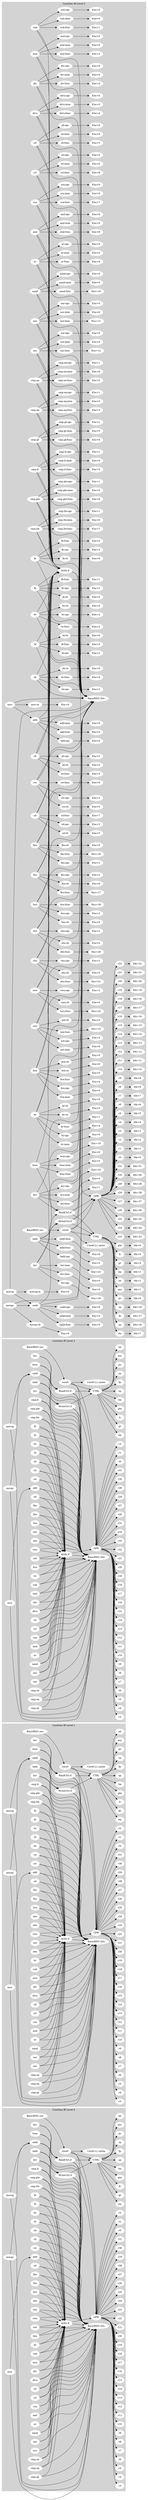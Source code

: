 #
# CoreGenBackend IR in DAG form
#
# Generate graph using " dot  -Tpng thisfile > thisfile.png"
#


digraph {
 rankdir=LR;
subgraph cluster_Level0 {
label="CoreGen IR Level 0";
style=filled;
color=lightgrey;
node [style=filled,color=white];
node00;
node00 [label="Core0.L1.cache"];
node01;
node01 [label="core0"];
node01-> node00;
node01-> node092;
node01-> node093;
node01-> node095;
node02;
node02 [label="add"];
node02-> node046;
node02-> node095;
node03;
node03 [label="sub"];
node03-> node046;
node03-> node095;
node04;
node04 [label="mul"];
node04-> node046;
node04-> node095;
node05;
node05 [label="div"];
node05-> node046;
node05-> node095;
node06;
node06 [label="divu"];
node06-> node046;
node06-> node095;
node07;
node07 [label="sll"];
node07-> node046;
node07-> node095;
node08;
node08 [label="srl"];
node08-> node046;
node08-> node095;
node09;
node09 [label="sra"];
node09-> node046;
node09-> node095;
node010;
node010 [label="and"];
node010-> node046;
node010-> node095;
node011;
node011 [label="or"];
node011-> node046;
node011-> node095;
node012;
node012 [label="nand"];
node012-> node046;
node012-> node095;
node013;
node013 [label="nor"];
node013-> node046;
node013-> node095;
node014;
node014 [label="xor"];
node014-> node046;
node014-> node095;
node015;
node015 [label="cmp.ne"];
node015-> node046;
node015-> node095;
node016;
node016 [label="cmp.eq"];
node016-> node046;
node016-> node095;
node017;
node017 [label="cmp.gt"];
node017-> node046;
node017-> node095;
node018;
node018 [label="cmp.lt"];
node018-> node046;
node018-> node095;
node019;
node019 [label="cmp.gte"];
node019-> node046;
node019-> node095;
node020;
node020 [label="cmp.lte"];
node020-> node046;
node020-> node095;
node021;
node021 [label="lb"];
node021-> node046;
node021-> node095;
node022;
node022 [label="lh"];
node022-> node046;
node022-> node095;
node023;
node023 [label="lw"];
node023-> node046;
node023-> node095;
node024;
node024 [label="ld"];
node024-> node046;
node024-> node095;
node025;
node025 [label="sb"];
node025-> node046;
node025-> node095;
node026;
node026 [label="sh"];
node026-> node046;
node026-> node095;
node027;
node027 [label="sw"];
node027-> node046;
node027-> node095;
node028;
node028 [label="sd"];
node028-> node046;
node028-> node095;
node029;
node029 [label="lbu"];
node029-> node046;
node029-> node095;
node030;
node030 [label="lhu"];
node030-> node046;
node030-> node095;
node031;
node031 [label="lwu"];
node031-> node046;
node031-> node095;
node032;
node032 [label="sbu"];
node032-> node046;
node032-> node095;
node033;
node033 [label="shu"];
node033-> node046;
node033-> node095;
node034;
node034 [label="swu"];
node034-> node046;
node034-> node095;
node035;
node035 [label="not"];
node035-> node046;
node035-> node095;
node036;
node036 [label="bra"];
node036-> node046;
node036-> node095;
node037;
node037 [label="br"];
node037-> node046;
node037-> node095;
node038;
node038 [label="cadd"];
node038-> node047;
node038-> node095;
node039;
node039 [label="brac"];
node039-> node047;
node039-> node095;
node040;
node040 [label="brc"];
node040-> node047;
node040-> node095;
node041;
node041 [label="ladd"];
node041-> node048;
node041-> node095;
node042;
node042 [label="brr"];
node042-> node048;
node042-> node095;
node043;
node043 [label="mov"];
node043-> node02;
node043-> node095;
node044;
node044 [label="movcg"];
node044-> node038;
node044-> node095;
node045;
node045 [label="movgc"];
node045-> node038;
node045-> node095;
node046;
node046 [label="Arith.if"];
node046-> node092;
node046-> node095;
node047;
node047 [label="ReadCtrl.if"];
node047-> node092;
node047-> node093;
node047-> node095;
node048;
node048 [label="WriteCtrl.if"];
node048-> node092;
node048-> node093;
node048-> node095;
node049;
node049 [label="r0"];
node050;
node050 [label="r1"];
node051;
node051 [label="r2"];
node052;
node052 [label="r3"];
node053;
node053 [label="r4"];
node054;
node054 [label="r5"];
node055;
node055 [label="r6"];
node056;
node056 [label="r7"];
node057;
node057 [label="r8"];
node058;
node058 [label="r9"];
node059;
node059 [label="r10"];
node060;
node060 [label="r11"];
node061;
node061 [label="r12"];
node062;
node062 [label="r13"];
node063;
node063 [label="r14"];
node064;
node064 [label="r15"];
node065;
node065 [label="r16"];
node066;
node066 [label="r17"];
node067;
node067 [label="r18"];
node068;
node068 [label="r19"];
node069;
node069 [label="r20"];
node070;
node070 [label="r21"];
node071;
node071 [label="r22"];
node072;
node072 [label="r23"];
node073;
node073 [label="r24"];
node074;
node074 [label="r25"];
node075;
node075 [label="r26"];
node076;
node076 [label="r27"];
node077;
node077 [label="r28"];
node078;
node078 [label="r29"];
node079;
node079 [label="r30"];
node080;
node080 [label="r31"];
node081;
node081 [label="pc"];
node082;
node082 [label="exc"];
node083;
node083 [label="ne"];
node084;
node084 [label="eq"];
node085;
node085 [label="gt"];
node086;
node086 [label="lt"];
node087;
node087 [label="gte"];
node088;
node088 [label="lte"];
node089;
node089 [label="sp"];
node090;
node090 [label="fp"];
node091;
node091 [label="rp"];
node092;
node092 [label="GPR"];
node092-> node049;
node092-> node050;
node092-> node051;
node092-> node052;
node092-> node053;
node092-> node054;
node092-> node055;
node092-> node056;
node092-> node057;
node092-> node058;
node092-> node059;
node092-> node060;
node092-> node061;
node092-> node062;
node092-> node063;
node092-> node064;
node092-> node065;
node092-> node066;
node092-> node067;
node092-> node068;
node092-> node069;
node092-> node070;
node092-> node071;
node092-> node072;
node092-> node073;
node092-> node074;
node092-> node075;
node092-> node076;
node092-> node077;
node092-> node078;
node092-> node079;
node092-> node080;
node093;
node093 [label="CTRL"];
node093-> node081;
node093-> node082;
node093-> node083;
node093-> node084;
node093-> node085;
node093-> node086;
node093-> node087;
node093-> node088;
node093-> node089;
node093-> node090;
node093-> node091;
node094;
node094 [label="BasicRISC.soc"];
node094-> node01;
node095;
node095 [label="BasicRISC.ISA"];
}
subgraph cluster_Level1 {
label="CoreGen IR Level 1";
style=filled;
color=lightgrey;
node [style=filled,color=white];
node10;
node10 [label="Core0.L1.cache"];
node11;
node11 [label="core0"];
node11-> node10;
node11-> node192;
node11-> node193;
node11-> node195;
node12;
node12 [label="add"];
node12-> node146;
node12-> node195;
node13;
node13 [label="sub"];
node13-> node146;
node13-> node195;
node14;
node14 [label="mul"];
node14-> node146;
node14-> node195;
node15;
node15 [label="div"];
node15-> node146;
node15-> node195;
node16;
node16 [label="divu"];
node16-> node146;
node16-> node195;
node17;
node17 [label="sll"];
node17-> node146;
node17-> node195;
node18;
node18 [label="srl"];
node18-> node146;
node18-> node195;
node19;
node19 [label="sra"];
node19-> node146;
node19-> node195;
node110;
node110 [label="and"];
node110-> node146;
node110-> node195;
node111;
node111 [label="or"];
node111-> node146;
node111-> node195;
node112;
node112 [label="nand"];
node112-> node146;
node112-> node195;
node113;
node113 [label="nor"];
node113-> node146;
node113-> node195;
node114;
node114 [label="xor"];
node114-> node146;
node114-> node195;
node115;
node115 [label="cmp.ne"];
node115-> node146;
node115-> node195;
node116;
node116 [label="cmp.eq"];
node116-> node146;
node116-> node195;
node117;
node117 [label="cmp.gt"];
node117-> node146;
node117-> node195;
node118;
node118 [label="cmp.lt"];
node118-> node146;
node118-> node195;
node119;
node119 [label="cmp.gte"];
node119-> node146;
node119-> node195;
node120;
node120 [label="cmp.lte"];
node120-> node146;
node120-> node195;
node121;
node121 [label="lb"];
node121-> node146;
node121-> node195;
node122;
node122 [label="lh"];
node122-> node146;
node122-> node195;
node123;
node123 [label="lw"];
node123-> node146;
node123-> node195;
node124;
node124 [label="ld"];
node124-> node146;
node124-> node195;
node125;
node125 [label="sb"];
node125-> node146;
node125-> node195;
node126;
node126 [label="sh"];
node126-> node146;
node126-> node195;
node127;
node127 [label="sw"];
node127-> node146;
node127-> node195;
node128;
node128 [label="sd"];
node128-> node146;
node128-> node195;
node129;
node129 [label="lbu"];
node129-> node146;
node129-> node195;
node130;
node130 [label="lhu"];
node130-> node146;
node130-> node195;
node131;
node131 [label="lwu"];
node131-> node146;
node131-> node195;
node132;
node132 [label="sbu"];
node132-> node146;
node132-> node195;
node133;
node133 [label="shu"];
node133-> node146;
node133-> node195;
node134;
node134 [label="swu"];
node134-> node146;
node134-> node195;
node135;
node135 [label="not"];
node135-> node146;
node135-> node195;
node136;
node136 [label="bra"];
node136-> node146;
node136-> node195;
node137;
node137 [label="br"];
node137-> node146;
node137-> node195;
node138;
node138 [label="cadd"];
node138-> node147;
node138-> node195;
node139;
node139 [label="brac"];
node139-> node147;
node139-> node195;
node140;
node140 [label="brc"];
node140-> node147;
node140-> node195;
node141;
node141 [label="ladd"];
node141-> node148;
node141-> node195;
node142;
node142 [label="brr"];
node142-> node148;
node142-> node195;
node143;
node143 [label="mov"];
node143-> node12;
node143-> node195;
node144;
node144 [label="movcg"];
node144-> node138;
node144-> node195;
node145;
node145 [label="movgc"];
node145-> node138;
node145-> node195;
node146;
node146 [label="Arith.if"];
node146-> node192;
node146-> node195;
node147;
node147 [label="ReadCtrl.if"];
node147-> node192;
node147-> node193;
node147-> node195;
node148;
node148 [label="WriteCtrl.if"];
node148-> node192;
node148-> node193;
node148-> node195;
node149;
node149 [label="r0"];
node150;
node150 [label="r1"];
node151;
node151 [label="r2"];
node152;
node152 [label="r3"];
node153;
node153 [label="r4"];
node154;
node154 [label="r5"];
node155;
node155 [label="r6"];
node156;
node156 [label="r7"];
node157;
node157 [label="r8"];
node158;
node158 [label="r9"];
node159;
node159 [label="r10"];
node160;
node160 [label="r11"];
node161;
node161 [label="r12"];
node162;
node162 [label="r13"];
node163;
node163 [label="r14"];
node164;
node164 [label="r15"];
node165;
node165 [label="r16"];
node166;
node166 [label="r17"];
node167;
node167 [label="r18"];
node168;
node168 [label="r19"];
node169;
node169 [label="r20"];
node170;
node170 [label="r21"];
node171;
node171 [label="r22"];
node172;
node172 [label="r23"];
node173;
node173 [label="r24"];
node174;
node174 [label="r25"];
node175;
node175 [label="r26"];
node176;
node176 [label="r27"];
node177;
node177 [label="r28"];
node178;
node178 [label="r29"];
node179;
node179 [label="r30"];
node180;
node180 [label="r31"];
node181;
node181 [label="pc"];
node182;
node182 [label="exc"];
node183;
node183 [label="ne"];
node184;
node184 [label="eq"];
node185;
node185 [label="gt"];
node186;
node186 [label="lt"];
node187;
node187 [label="gte"];
node188;
node188 [label="lte"];
node189;
node189 [label="sp"];
node190;
node190 [label="fp"];
node191;
node191 [label="rp"];
node192;
node192 [label="GPR"];
node192-> node149;
node192-> node150;
node192-> node151;
node192-> node152;
node192-> node153;
node192-> node154;
node192-> node155;
node192-> node156;
node192-> node157;
node192-> node158;
node192-> node159;
node192-> node160;
node192-> node161;
node192-> node162;
node192-> node163;
node192-> node164;
node192-> node165;
node192-> node166;
node192-> node167;
node192-> node168;
node192-> node169;
node192-> node170;
node192-> node171;
node192-> node172;
node192-> node173;
node192-> node174;
node192-> node175;
node192-> node176;
node192-> node177;
node192-> node178;
node192-> node179;
node192-> node180;
node193;
node193 [label="CTRL"];
node193-> node181;
node193-> node182;
node193-> node183;
node193-> node184;
node193-> node185;
node193-> node186;
node193-> node187;
node193-> node188;
node193-> node189;
node193-> node190;
node193-> node191;
node194;
node194 [label="BasicRISC.soc"];
node194-> node11;
node195;
node195 [label="BasicRISC.ISA"];
}
subgraph cluster_Level2 {
label="CoreGen IR Level 2";
style=filled;
color=lightgrey;
node [style=filled,color=white];
node20;
node20 [label="Core0.L1.cache"];
node21;
node21 [label="core0"];
node21-> node20;
node21-> node292;
node21-> node293;
node21-> node295;
node22;
node22 [label="add"];
node22-> node246;
node22-> node295;
node23;
node23 [label="sub"];
node23-> node246;
node23-> node295;
node24;
node24 [label="mul"];
node24-> node246;
node24-> node295;
node25;
node25 [label="div"];
node25-> node246;
node25-> node295;
node26;
node26 [label="divu"];
node26-> node246;
node26-> node295;
node27;
node27 [label="sll"];
node27-> node246;
node27-> node295;
node28;
node28 [label="srl"];
node28-> node246;
node28-> node295;
node29;
node29 [label="sra"];
node29-> node246;
node29-> node295;
node210;
node210 [label="and"];
node210-> node246;
node210-> node295;
node211;
node211 [label="or"];
node211-> node246;
node211-> node295;
node212;
node212 [label="nand"];
node212-> node246;
node212-> node295;
node213;
node213 [label="nor"];
node213-> node246;
node213-> node295;
node214;
node214 [label="xor"];
node214-> node246;
node214-> node295;
node215;
node215 [label="cmp.ne"];
node215-> node246;
node215-> node295;
node216;
node216 [label="cmp.eq"];
node216-> node246;
node216-> node295;
node217;
node217 [label="cmp.gt"];
node217-> node246;
node217-> node295;
node218;
node218 [label="cmp.lt"];
node218-> node246;
node218-> node295;
node219;
node219 [label="cmp.gte"];
node219-> node246;
node219-> node295;
node220;
node220 [label="cmp.lte"];
node220-> node246;
node220-> node295;
node221;
node221 [label="lb"];
node221-> node246;
node221-> node295;
node222;
node222 [label="lh"];
node222-> node246;
node222-> node295;
node223;
node223 [label="lw"];
node223-> node246;
node223-> node295;
node224;
node224 [label="ld"];
node224-> node246;
node224-> node295;
node225;
node225 [label="sb"];
node225-> node246;
node225-> node295;
node226;
node226 [label="sh"];
node226-> node246;
node226-> node295;
node227;
node227 [label="sw"];
node227-> node246;
node227-> node295;
node228;
node228 [label="sd"];
node228-> node246;
node228-> node295;
node229;
node229 [label="lbu"];
node229-> node246;
node229-> node295;
node230;
node230 [label="lhu"];
node230-> node246;
node230-> node295;
node231;
node231 [label="lwu"];
node231-> node246;
node231-> node295;
node232;
node232 [label="sbu"];
node232-> node246;
node232-> node295;
node233;
node233 [label="shu"];
node233-> node246;
node233-> node295;
node234;
node234 [label="swu"];
node234-> node246;
node234-> node295;
node235;
node235 [label="not"];
node235-> node246;
node235-> node295;
node236;
node236 [label="bra"];
node236-> node246;
node236-> node295;
node237;
node237 [label="br"];
node237-> node246;
node237-> node295;
node238;
node238 [label="cadd"];
node238-> node247;
node238-> node295;
node239;
node239 [label="brac"];
node239-> node247;
node239-> node295;
node240;
node240 [label="brc"];
node240-> node247;
node240-> node295;
node241;
node241 [label="ladd"];
node241-> node248;
node241-> node295;
node242;
node242 [label="brr"];
node242-> node248;
node242-> node295;
node243;
node243 [label="mov"];
node243-> node22;
node243-> node295;
node244;
node244 [label="movcg"];
node244-> node238;
node244-> node295;
node245;
node245 [label="movgc"];
node245-> node238;
node245-> node295;
node246;
node246 [label="Arith.if"];
node246-> node292;
node246-> node295;
node247;
node247 [label="ReadCtrl.if"];
node247-> node292;
node247-> node293;
node247-> node295;
node248;
node248 [label="WriteCtrl.if"];
node248-> node292;
node248-> node293;
node248-> node295;
node249;
node249 [label="r0"];
node250;
node250 [label="r1"];
node251;
node251 [label="r2"];
node252;
node252 [label="r3"];
node253;
node253 [label="r4"];
node254;
node254 [label="r5"];
node255;
node255 [label="r6"];
node256;
node256 [label="r7"];
node257;
node257 [label="r8"];
node258;
node258 [label="r9"];
node259;
node259 [label="r10"];
node260;
node260 [label="r11"];
node261;
node261 [label="r12"];
node262;
node262 [label="r13"];
node263;
node263 [label="r14"];
node264;
node264 [label="r15"];
node265;
node265 [label="r16"];
node266;
node266 [label="r17"];
node267;
node267 [label="r18"];
node268;
node268 [label="r19"];
node269;
node269 [label="r20"];
node270;
node270 [label="r21"];
node271;
node271 [label="r22"];
node272;
node272 [label="r23"];
node273;
node273 [label="r24"];
node274;
node274 [label="r25"];
node275;
node275 [label="r26"];
node276;
node276 [label="r27"];
node277;
node277 [label="r28"];
node278;
node278 [label="r29"];
node279;
node279 [label="r30"];
node280;
node280 [label="r31"];
node281;
node281 [label="pc"];
node282;
node282 [label="exc"];
node283;
node283 [label="ne"];
node284;
node284 [label="eq"];
node285;
node285 [label="gt"];
node286;
node286 [label="lt"];
node287;
node287 [label="gte"];
node288;
node288 [label="lte"];
node289;
node289 [label="sp"];
node290;
node290 [label="fp"];
node291;
node291 [label="rp"];
node292;
node292 [label="GPR"];
node292-> node249;
node292-> node250;
node292-> node251;
node292-> node252;
node292-> node253;
node292-> node254;
node292-> node255;
node292-> node256;
node292-> node257;
node292-> node258;
node292-> node259;
node292-> node260;
node292-> node261;
node292-> node262;
node292-> node263;
node292-> node264;
node292-> node265;
node292-> node266;
node292-> node267;
node292-> node268;
node292-> node269;
node292-> node270;
node292-> node271;
node292-> node272;
node292-> node273;
node292-> node274;
node292-> node275;
node292-> node276;
node292-> node277;
node292-> node278;
node292-> node279;
node292-> node280;
node293;
node293 [label="CTRL"];
node293-> node281;
node293-> node282;
node293-> node283;
node293-> node284;
node293-> node285;
node293-> node286;
node293-> node287;
node293-> node288;
node293-> node289;
node293-> node290;
node293-> node291;
node294;
node294 [label="BasicRISC.soc"];
node294-> node21;
node295;
node295 [label="BasicRISC.ISA"];
}
subgraph cluster_Level3 {
label="CoreGen IR Level 3";
style=filled;
color=lightgrey;
node [style=filled,color=white];
node30;
node30 [label="Core0.L1.cache"];
node31;
node31 [label="core0"];
node31-> node30;
node31-> node392;
node31-> node393;
node31-> node395;
node32;
node32 [label="add"];
node32-> node346;
node32-> node395;
node32-> node396;
node32-> node397;
node32-> node398;
node33;
node33 [label="sub"];
node33-> node346;
node33-> node395;
node33-> node399;
node33-> node3100;
node33-> node3101;
node34;
node34 [label="mul"];
node34-> node346;
node34-> node395;
node34-> node3102;
node34-> node3103;
node34-> node3104;
node35;
node35 [label="div"];
node35-> node346;
node35-> node395;
node35-> node3105;
node35-> node3106;
node35-> node3107;
node36;
node36 [label="divu"];
node36-> node346;
node36-> node395;
node36-> node3108;
node36-> node3109;
node36-> node3110;
node37;
node37 [label="sll"];
node37-> node346;
node37-> node395;
node37-> node3111;
node37-> node3112;
node37-> node3113;
node38;
node38 [label="srl"];
node38-> node346;
node38-> node395;
node38-> node3114;
node38-> node3115;
node38-> node3116;
node39;
node39 [label="sra"];
node39-> node346;
node39-> node395;
node39-> node3117;
node39-> node3118;
node39-> node3119;
node310;
node310 [label="and"];
node310-> node346;
node310-> node395;
node310-> node3120;
node310-> node3121;
node310-> node3122;
node311;
node311 [label="or"];
node311-> node346;
node311-> node395;
node311-> node3123;
node311-> node3124;
node311-> node3125;
node312;
node312 [label="nand"];
node312-> node346;
node312-> node395;
node312-> node3126;
node312-> node3127;
node312-> node3128;
node313;
node313 [label="nor"];
node313-> node346;
node313-> node395;
node313-> node3129;
node313-> node3130;
node313-> node3131;
node314;
node314 [label="xor"];
node314-> node346;
node314-> node395;
node314-> node3132;
node314-> node3133;
node314-> node3134;
node315;
node315 [label="cmp.ne"];
node315-> node346;
node315-> node395;
node315-> node3135;
node315-> node3136;
node315-> node3137;
node316;
node316 [label="cmp.eq"];
node316-> node346;
node316-> node395;
node316-> node3138;
node316-> node3139;
node316-> node3140;
node317;
node317 [label="cmp.gt"];
node317-> node346;
node317-> node395;
node317-> node3141;
node317-> node3142;
node317-> node3143;
node318;
node318 [label="cmp.lt"];
node318-> node346;
node318-> node395;
node318-> node3144;
node318-> node3145;
node318-> node3146;
node319;
node319 [label="cmp.gte"];
node319-> node346;
node319-> node395;
node319-> node3147;
node319-> node3148;
node319-> node3149;
node320;
node320 [label="cmp.lte"];
node320-> node346;
node320-> node395;
node320-> node3150;
node320-> node3151;
node320-> node3152;
node321;
node321 [label="lb"];
node321-> node346;
node321-> node395;
node321-> node3153;
node321-> node3154;
node321-> node3155;
node322;
node322 [label="lh"];
node322-> node346;
node322-> node395;
node322-> node3156;
node322-> node3157;
node322-> node3158;
node323;
node323 [label="lw"];
node323-> node346;
node323-> node395;
node323-> node3159;
node323-> node3160;
node323-> node3161;
node324;
node324 [label="ld"];
node324-> node346;
node324-> node395;
node324-> node3162;
node324-> node3163;
node324-> node3164;
node325;
node325 [label="sb"];
node325-> node346;
node325-> node395;
node325-> node3165;
node325-> node3166;
node325-> node3167;
node326;
node326 [label="sh"];
node326-> node346;
node326-> node395;
node326-> node3168;
node326-> node3169;
node326-> node3170;
node327;
node327 [label="sw"];
node327-> node346;
node327-> node395;
node327-> node3171;
node327-> node3172;
node327-> node3173;
node328;
node328 [label="sd"];
node328-> node346;
node328-> node395;
node328-> node3174;
node328-> node3175;
node328-> node3176;
node329;
node329 [label="lbu"];
node329-> node346;
node329-> node395;
node329-> node3177;
node329-> node3178;
node329-> node3179;
node330;
node330 [label="lhu"];
node330-> node346;
node330-> node395;
node330-> node3180;
node330-> node3181;
node330-> node3182;
node331;
node331 [label="lwu"];
node331-> node346;
node331-> node395;
node331-> node3183;
node331-> node3184;
node331-> node3185;
node332;
node332 [label="sbu"];
node332-> node346;
node332-> node395;
node332-> node3186;
node332-> node3187;
node332-> node3188;
node333;
node333 [label="shu"];
node333-> node346;
node333-> node395;
node333-> node3189;
node333-> node3190;
node333-> node3191;
node334;
node334 [label="swu"];
node334-> node346;
node334-> node395;
node334-> node3192;
node334-> node3193;
node334-> node3194;
node335;
node335 [label="not"];
node335-> node346;
node335-> node395;
node335-> node3195;
node335-> node3196;
node335-> node3197;
node335-> node3198;
node336;
node336 [label="bra"];
node336-> node346;
node336-> node395;
node336-> node3199;
node336-> node3200;
node336-> node3201;
node336-> node3202;
node336-> node3203;
node337;
node337 [label="br"];
node337-> node346;
node337-> node395;
node337-> node3204;
node337-> node3205;
node337-> node3206;
node337-> node3207;
node337-> node3208;
node338;
node338 [label="cadd"];
node338-> node347;
node338-> node395;
node338-> node3209;
node338-> node3210;
node338-> node3211;
node339;
node339 [label="brac"];
node339-> node347;
node339-> node395;
node339-> node3212;
node339-> node3213;
node339-> node3214;
node340;
node340 [label="brc"];
node340-> node347;
node340-> node395;
node340-> node3215;
node340-> node3216;
node340-> node3217;
node341;
node341 [label="ladd"];
node341-> node348;
node341-> node395;
node341-> node3218;
node341-> node3219;
node341-> node3220;
node342;
node342 [label="brr"];
node342-> node348;
node342-> node395;
node342-> node3221;
node342-> node3222;
node342-> node3223;
node343;
node343 [label="mov"];
node343-> node32;
node343-> node395;
node343-> node3224;
node344;
node344 [label="movcg"];
node344-> node338;
node344-> node395;
node344-> node3225;
node345;
node345 [label="movgc"];
node345-> node338;
node345-> node395;
node345-> node3226;
node346;
node346 [label="Arith.if"];
node346-> node392;
node346-> node395;
node347;
node347 [label="ReadCtrl.if"];
node347-> node392;
node347-> node393;
node347-> node395;
node348;
node348 [label="WriteCtrl.if"];
node348-> node392;
node348-> node393;
node348-> node395;
node349;
node349 [label="r0"];
node349Idx;
node349Idx [label="Idx=0"];
node349-> node349Idx;
node350;
node350 [label="r1"];
node350Idx;
node350Idx [label="Idx=1"];
node350-> node350Idx;
node351;
node351 [label="r2"];
node351Idx;
node351Idx [label="Idx=2"];
node351-> node351Idx;
node352;
node352 [label="r3"];
node352Idx;
node352Idx [label="Idx=3"];
node352-> node352Idx;
node353;
node353 [label="r4"];
node353Idx;
node353Idx [label="Idx=4"];
node353-> node353Idx;
node354;
node354 [label="r5"];
node354Idx;
node354Idx [label="Idx=5"];
node354-> node354Idx;
node355;
node355 [label="r6"];
node355Idx;
node355Idx [label="Idx=6"];
node355-> node355Idx;
node356;
node356 [label="r7"];
node356Idx;
node356Idx [label="Idx=7"];
node356-> node356Idx;
node357;
node357 [label="r8"];
node357Idx;
node357Idx [label="Idx=8"];
node357-> node357Idx;
node358;
node358 [label="r9"];
node358Idx;
node358Idx [label="Idx=9"];
node358-> node358Idx;
node359;
node359 [label="r10"];
node359Idx;
node359Idx [label="Idx=10"];
node359-> node359Idx;
node360;
node360 [label="r11"];
node360Idx;
node360Idx [label="Idx=11"];
node360-> node360Idx;
node361;
node361 [label="r12"];
node361Idx;
node361Idx [label="Idx=12"];
node361-> node361Idx;
node362;
node362 [label="r13"];
node362Idx;
node362Idx [label="Idx=13"];
node362-> node362Idx;
node363;
node363 [label="r14"];
node363Idx;
node363Idx [label="Idx=14"];
node363-> node363Idx;
node364;
node364 [label="r15"];
node364Idx;
node364Idx [label="Idx=15"];
node364-> node364Idx;
node365;
node365 [label="r16"];
node365Idx;
node365Idx [label="Idx=16"];
node365-> node365Idx;
node366;
node366 [label="r17"];
node366Idx;
node366Idx [label="Idx=17"];
node366-> node366Idx;
node367;
node367 [label="r18"];
node367Idx;
node367Idx [label="Idx=18"];
node367-> node367Idx;
node368;
node368 [label="r19"];
node368Idx;
node368Idx [label="Idx=19"];
node368-> node368Idx;
node369;
node369 [label="r20"];
node369Idx;
node369Idx [label="Idx=20"];
node369-> node369Idx;
node370;
node370 [label="r21"];
node370Idx;
node370Idx [label="Idx=21"];
node370-> node370Idx;
node371;
node371 [label="r22"];
node371Idx;
node371Idx [label="Idx=22"];
node371-> node371Idx;
node372;
node372 [label="r23"];
node372Idx;
node372Idx [label="Idx=23"];
node372-> node372Idx;
node373;
node373 [label="r24"];
node373Idx;
node373Idx [label="Idx=24"];
node373-> node373Idx;
node374;
node374 [label="r25"];
node374Idx;
node374Idx [label="Idx=25"];
node374-> node374Idx;
node375;
node375 [label="r26"];
node375Idx;
node375Idx [label="Idx=26"];
node375-> node375Idx;
node376;
node376 [label="r27"];
node376Idx;
node376Idx [label="Idx=27"];
node376-> node376Idx;
node377;
node377 [label="r28"];
node377Idx;
node377Idx [label="Idx=28"];
node377-> node377Idx;
node378;
node378 [label="r29"];
node378Idx;
node378Idx [label="Idx=29"];
node378-> node378Idx;
node379;
node379 [label="r30"];
node379Idx;
node379Idx [label="Idx=30"];
node379-> node379Idx;
node380;
node380 [label="r31"];
node380Idx;
node380Idx [label="Idx=31"];
node380-> node380Idx;
node381;
node381 [label="pc"];
node381Idx;
node381Idx [label="Idx=0"];
node381-> node381Idx;
node382;
node382 [label="exc"];
node382Idx;
node382Idx [label="Idx=1"];
node382-> node382Idx;
node383;
node383 [label="ne"];
node383Idx;
node383Idx [label="Idx=2"];
node383-> node383Idx;
node384;
node384 [label="eq"];
node384Idx;
node384Idx [label="Idx=3"];
node384-> node384Idx;
node385;
node385 [label="gt"];
node385Idx;
node385Idx [label="Idx=4"];
node385-> node385Idx;
node386;
node386 [label="lt"];
node386Idx;
node386Idx [label="Idx=5"];
node386-> node386Idx;
node387;
node387 [label="gte"];
node387Idx;
node387Idx [label="Idx=6"];
node387-> node387Idx;
node388;
node388 [label="lte"];
node388Idx;
node388Idx [label="Idx=7"];
node388-> node388Idx;
node389;
node389 [label="sp"];
node389Idx;
node389Idx [label="Idx=16"];
node389-> node389Idx;
node390;
node390 [label="fp"];
node390Idx;
node390Idx [label="Idx=17"];
node390-> node390Idx;
node391;
node391 [label="rp"];
node391Idx;
node391Idx [label="Idx=18"];
node391-> node391Idx;
node392;
node392 [label="GPR"];
node392-> node349;
node392-> node350;
node392-> node351;
node392-> node352;
node392-> node353;
node392-> node354;
node392-> node355;
node392-> node356;
node392-> node357;
node392-> node358;
node392-> node359;
node392-> node360;
node392-> node361;
node392-> node362;
node392-> node363;
node392-> node364;
node392-> node365;
node392-> node366;
node392-> node367;
node392-> node368;
node392-> node369;
node392-> node370;
node392-> node371;
node392-> node372;
node392-> node373;
node392-> node374;
node392-> node375;
node392-> node376;
node392-> node377;
node392-> node378;
node392-> node379;
node392-> node380;
node393;
node393 [label="CTRL"];
node393-> node381;
node393-> node382;
node393-> node383;
node393-> node384;
node393-> node385;
node393-> node386;
node393-> node387;
node393-> node388;
node393-> node389;
node393-> node390;
node393-> node391;
node394;
node394 [label="BasicRISC.soc"];
node394-> node31;
node395;
node395 [label="BasicRISC.ISA"];
node396;
node396 [label="add:opc"];
node396Enc;
node396Enc [label="Enc=0"];
node396-> node396Enc;
node397;
node397 [label="add:func"];
node397Enc;
node397Enc [label="Enc=0"];
node397-> node397Enc;
node398;
node398 [label="add:imm"];
node398Enc;
node398Enc [label="Enc=0"];
node398-> node398Enc;
node399;
node399 [label="sub:opc"];
node399Enc;
node399Enc [label="Enc=0"];
node399-> node399Enc;
node3100;
node3100 [label="sub:func"];
node3100Enc;
node3100Enc [label="Enc=1"];
node3100-> node3100Enc;
node3101;
node3101 [label="sub:imm"];
node3101Enc;
node3101Enc [label="Enc=0"];
node3101-> node3101Enc;
node3102;
node3102 [label="mul:opc"];
node3102Enc;
node3102Enc [label="Enc=0"];
node3102-> node3102Enc;
node3103;
node3103 [label="mul:func"];
node3103Enc;
node3103Enc [label="Enc=2"];
node3103-> node3103Enc;
node3104;
node3104 [label="mul:imm"];
node3104Enc;
node3104Enc [label="Enc=0"];
node3104-> node3104Enc;
node3105;
node3105 [label="div:opc"];
node3105Enc;
node3105Enc [label="Enc=0"];
node3105-> node3105Enc;
node3106;
node3106 [label="div:func"];
node3106Enc;
node3106Enc [label="Enc=3"];
node3106-> node3106Enc;
node3107;
node3107 [label="div:imm"];
node3107Enc;
node3107Enc [label="Enc=0"];
node3107-> node3107Enc;
node3108;
node3108 [label="divu:opc"];
node3108Enc;
node3108Enc [label="Enc=0"];
node3108-> node3108Enc;
node3109;
node3109 [label="divu:func"];
node3109Enc;
node3109Enc [label="Enc=4"];
node3109-> node3109Enc;
node3110;
node3110 [label="divu:imm"];
node3110Enc;
node3110Enc [label="Enc=0"];
node3110-> node3110Enc;
node3111;
node3111 [label="sll:opc"];
node3111Enc;
node3111Enc [label="Enc=0"];
node3111-> node3111Enc;
node3112;
node3112 [label="sll:func"];
node3112Enc;
node3112Enc [label="Enc=5"];
node3112-> node3112Enc;
node3113;
node3113 [label="sll:imm"];
node3113Enc;
node3113Enc [label="Enc=0"];
node3113-> node3113Enc;
node3114;
node3114 [label="srl:opc"];
node3114Enc;
node3114Enc [label="Enc=0"];
node3114-> node3114Enc;
node3115;
node3115 [label="srl:func"];
node3115Enc;
node3115Enc [label="Enc=6"];
node3115-> node3115Enc;
node3116;
node3116 [label="srl:imm"];
node3116Enc;
node3116Enc [label="Enc=0"];
node3116-> node3116Enc;
node3117;
node3117 [label="sra:opc"];
node3117Enc;
node3117Enc [label="Enc=0"];
node3117-> node3117Enc;
node3118;
node3118 [label="sra:func"];
node3118Enc;
node3118Enc [label="Enc=7"];
node3118-> node3118Enc;
node3119;
node3119 [label="sra:imm"];
node3119Enc;
node3119Enc [label="Enc=0"];
node3119-> node3119Enc;
node3120;
node3120 [label="and:opc"];
node3120Enc;
node3120Enc [label="Enc=0"];
node3120-> node3120Enc;
node3121;
node3121 [label="and:func"];
node3121Enc;
node3121Enc [label="Enc=8"];
node3121-> node3121Enc;
node3122;
node3122 [label="and:imm"];
node3122Enc;
node3122Enc [label="Enc=0"];
node3122-> node3122Enc;
node3123;
node3123 [label="or:opc"];
node3123Enc;
node3123Enc [label="Enc=0"];
node3123-> node3123Enc;
node3124;
node3124 [label="or:func"];
node3124Enc;
node3124Enc [label="Enc=9"];
node3124-> node3124Enc;
node3125;
node3125 [label="or:imm"];
node3125Enc;
node3125Enc [label="Enc=0"];
node3125-> node3125Enc;
node3126;
node3126 [label="nand:opc"];
node3126Enc;
node3126Enc [label="Enc=0"];
node3126-> node3126Enc;
node3127;
node3127 [label="nand:func"];
node3127Enc;
node3127Enc [label="Enc=10"];
node3127-> node3127Enc;
node3128;
node3128 [label="nand:imm"];
node3128Enc;
node3128Enc [label="Enc=0"];
node3128-> node3128Enc;
node3129;
node3129 [label="nor:opc"];
node3129Enc;
node3129Enc [label="Enc=0"];
node3129-> node3129Enc;
node3130;
node3130 [label="nor:func"];
node3130Enc;
node3130Enc [label="Enc=11"];
node3130-> node3130Enc;
node3131;
node3131 [label="nor:imm"];
node3131Enc;
node3131Enc [label="Enc=0"];
node3131-> node3131Enc;
node3132;
node3132 [label="xor:opc"];
node3132Enc;
node3132Enc [label="Enc=0"];
node3132-> node3132Enc;
node3133;
node3133 [label="xor:func"];
node3133Enc;
node3133Enc [label="Enc=12"];
node3133-> node3133Enc;
node3134;
node3134 [label="xor:imm"];
node3134Enc;
node3134Enc [label="Enc=0"];
node3134-> node3134Enc;
node3135;
node3135 [label="cmp.ne:opc"];
node3135Enc;
node3135Enc [label="Enc=1"];
node3135-> node3135Enc;
node3136;
node3136 [label="cmp.ne:func"];
node3136Enc;
node3136Enc [label="Enc=2"];
node3136-> node3136Enc;
node3137;
node3137 [label="cmp.ne:imm"];
node3137Enc;
node3137Enc [label="Enc=0"];
node3137-> node3137Enc;
node3138;
node3138 [label="cmp.eq:opc"];
node3138Enc;
node3138Enc [label="Enc=1"];
node3138-> node3138Enc;
node3139;
node3139 [label="cmp.eq:func"];
node3139Enc;
node3139Enc [label="Enc=3"];
node3139-> node3139Enc;
node3140;
node3140 [label="cmp.eq:imm"];
node3140Enc;
node3140Enc [label="Enc=0"];
node3140-> node3140Enc;
node3141;
node3141 [label="cmp.gt:opc"];
node3141Enc;
node3141Enc [label="Enc=1"];
node3141-> node3141Enc;
node3142;
node3142 [label="cmp.gt:func"];
node3142Enc;
node3142Enc [label="Enc=4"];
node3142-> node3142Enc;
node3143;
node3143 [label="cmp.gt:imm"];
node3143Enc;
node3143Enc [label="Enc=0"];
node3143-> node3143Enc;
node3144;
node3144 [label="cmp.lt:opc"];
node3144Enc;
node3144Enc [label="Enc=1"];
node3144-> node3144Enc;
node3145;
node3145 [label="cmp.lt:func"];
node3145Enc;
node3145Enc [label="Enc=5"];
node3145-> node3145Enc;
node3146;
node3146 [label="cmp.lt:imm"];
node3146Enc;
node3146Enc [label="Enc=0"];
node3146-> node3146Enc;
node3147;
node3147 [label="cmp.gte:opc"];
node3147Enc;
node3147Enc [label="Enc=1"];
node3147-> node3147Enc;
node3148;
node3148 [label="cmp.gte:func"];
node3148Enc;
node3148Enc [label="Enc=6"];
node3148-> node3148Enc;
node3149;
node3149 [label="cmp.gte:imm"];
node3149Enc;
node3149Enc [label="Enc=0"];
node3149-> node3149Enc;
node3150;
node3150 [label="cmp.lte:opc"];
node3150Enc;
node3150Enc [label="Enc=1"];
node3150-> node3150Enc;
node3151;
node3151 [label="cmp.lte:func"];
node3151Enc;
node3151Enc [label="Enc=7"];
node3151-> node3151Enc;
node3152;
node3152 [label="cmp.lte:imm"];
node3152Enc;
node3152Enc [label="Enc=0"];
node3152-> node3152Enc;
node3153;
node3153 [label="lb:opc"];
node3153Enc;
node3153Enc [label="Enc=2"];
node3153-> node3153Enc;
node3154;
node3154 [label="lb:func"];
node3154Enc;
node3154Enc [label="Enc=0"];
node3154-> node3154Enc;
node3155;
node3155 [label="lb:rb"];
node3155Enc;
node3155Enc [label="Enc=0"];
node3155-> node3155Enc;
node3156;
node3156 [label="lh:opc"];
node3156Enc;
node3156Enc [label="Enc=2"];
node3156-> node3156Enc;
node3157;
node3157 [label="lh:func"];
node3157Enc;
node3157Enc [label="Enc=1"];
node3157-> node3157Enc;
node3158;
node3158 [label="lh:rb"];
node3158Enc;
node3158Enc [label="Enc=0"];
node3158-> node3158Enc;
node3159;
node3159 [label="lw:opc"];
node3159Enc;
node3159Enc [label="Enc=2"];
node3159-> node3159Enc;
node3160;
node3160 [label="lw:func"];
node3160Enc;
node3160Enc [label="Enc=2"];
node3160-> node3160Enc;
node3161;
node3161 [label="lw:rb"];
node3161Enc;
node3161Enc [label="Enc=0"];
node3161-> node3161Enc;
node3162;
node3162 [label="ld:opc"];
node3162Enc;
node3162Enc [label="Enc=2"];
node3162-> node3162Enc;
node3163;
node3163 [label="ld:func"];
node3163Enc;
node3163Enc [label="Enc=3"];
node3163-> node3163Enc;
node3164;
node3164 [label="ld:rb"];
node3164Enc;
node3164Enc [label="Enc=0"];
node3164-> node3164Enc;
node3165;
node3165 [label="sb:opc"];
node3165Enc;
node3165Enc [label="Enc=2"];
node3165-> node3165Enc;
node3166;
node3166 [label="sb:func"];
node3166Enc;
node3166Enc [label="Enc=4"];
node3166-> node3166Enc;
node3167;
node3167 [label="sb:rb"];
node3167Enc;
node3167Enc [label="Enc=0"];
node3167-> node3167Enc;
node3168;
node3168 [label="sh:opc"];
node3168Enc;
node3168Enc [label="Enc=2"];
node3168-> node3168Enc;
node3169;
node3169 [label="sh:func"];
node3169Enc;
node3169Enc [label="Enc=5"];
node3169-> node3169Enc;
node3170;
node3170 [label="sh:rb"];
node3170Enc;
node3170Enc [label="Enc=0"];
node3170-> node3170Enc;
node3171;
node3171 [label="sw:opc"];
node3171Enc;
node3171Enc [label="Enc=2"];
node3171-> node3171Enc;
node3172;
node3172 [label="sw:func"];
node3172Enc;
node3172Enc [label="Enc=6"];
node3172-> node3172Enc;
node3173;
node3173 [label="sw:rb"];
node3173Enc;
node3173Enc [label="Enc=0"];
node3173-> node3173Enc;
node3174;
node3174 [label="sd:opc"];
node3174Enc;
node3174Enc [label="Enc=2"];
node3174-> node3174Enc;
node3175;
node3175 [label="sd:func"];
node3175Enc;
node3175Enc [label="Enc=7"];
node3175-> node3175Enc;
node3176;
node3176 [label="sd:rb"];
node3176Enc;
node3176Enc [label="Enc=0"];
node3176-> node3176Enc;
node3177;
node3177 [label="lbu:opc"];
node3177Enc;
node3177Enc [label="Enc=2"];
node3177-> node3177Enc;
node3178;
node3178 [label="lbu:func"];
node3178Enc;
node3178Enc [label="Enc=16"];
node3178-> node3178Enc;
node3179;
node3179 [label="lbu:rb"];
node3179Enc;
node3179Enc [label="Enc=0"];
node3179-> node3179Enc;
node3180;
node3180 [label="lhu:opc"];
node3180Enc;
node3180Enc [label="Enc=2"];
node3180-> node3180Enc;
node3181;
node3181 [label="lhu:func"];
node3181Enc;
node3181Enc [label="Enc=17"];
node3181-> node3181Enc;
node3182;
node3182 [label="lhu:rb"];
node3182Enc;
node3182Enc [label="Enc=0"];
node3182-> node3182Enc;
node3183;
node3183 [label="lwu:opc"];
node3183Enc;
node3183Enc [label="Enc=2"];
node3183-> node3183Enc;
node3184;
node3184 [label="lwu:func"];
node3184Enc;
node3184Enc [label="Enc=18"];
node3184-> node3184Enc;
node3185;
node3185 [label="lwu:rb"];
node3185Enc;
node3185Enc [label="Enc=0"];
node3185-> node3185Enc;
node3186;
node3186 [label="sbu:opc"];
node3186Enc;
node3186Enc [label="Enc=2"];
node3186-> node3186Enc;
node3187;
node3187 [label="sbu:func"];
node3187Enc;
node3187Enc [label="Enc=20"];
node3187-> node3187Enc;
node3188;
node3188 [label="sbu:rb"];
node3188Enc;
node3188Enc [label="Enc=0"];
node3188-> node3188Enc;
node3189;
node3189 [label="shu:opc"];
node3189Enc;
node3189Enc [label="Enc=2"];
node3189-> node3189Enc;
node3190;
node3190 [label="shu:func"];
node3190Enc;
node3190Enc [label="Enc=21"];
node3190-> node3190Enc;
node3191;
node3191 [label="shu:rb"];
node3191Enc;
node3191Enc [label="Enc=0"];
node3191-> node3191Enc;
node3192;
node3192 [label="swu:opc"];
node3192Enc;
node3192Enc [label="Enc=2"];
node3192-> node3192Enc;
node3193;
node3193 [label="swu:func"];
node3193Enc;
node3193Enc [label="Enc=22"];
node3193-> node3193Enc;
node3194;
node3194 [label="swu:rb"];
node3194Enc;
node3194Enc [label="Enc=0"];
node3194-> node3194Enc;
node3195;
node3195 [label="not:opc"];
node3195Enc;
node3195Enc [label="Enc=3"];
node3195-> node3195Enc;
node3196;
node3196 [label="not:func"];
node3196Enc;
node3196Enc [label="Enc=15"];
node3196-> node3196Enc;
node3197;
node3197 [label="not:rb"];
node3197Enc;
node3197Enc [label="Enc=0"];
node3197-> node3197Enc;
node3198;
node3198 [label="not:imm"];
node3198Enc;
node3198Enc [label="Enc=0"];
node3198-> node3198Enc;
node3199;
node3199 [label="bra:opc"];
node3199Enc;
node3199Enc [label="Enc=4"];
node3199-> node3199Enc;
node3200;
node3200 [label="bra:func"];
node3200Enc;
node3200Enc [label="Enc=0"];
node3200-> node3200Enc;
node3201;
node3201 [label="bra:ra"];
node3201Enc;
node3201Enc [label="Enc=0"];
node3201-> node3201Enc;
node3202;
node3202 [label="bra:rb"];
node3202Enc;
node3202Enc [label="Enc=0"];
node3202-> node3202Enc;
node3203;
node3203 [label="bra:imm"];
node3203Enc;
node3203Enc [label="Enc=0"];
node3203-> node3203Enc;
node3204;
node3204 [label="br:opc"];
node3204Enc;
node3204Enc [label="Enc=4"];
node3204-> node3204Enc;
node3205;
node3205 [label="br:func"];
node3205Enc;
node3205Enc [label="Enc=1"];
node3205-> node3205Enc;
node3206;
node3206 [label="br:ra"];
node3206Enc;
node3206Enc [label="Enc=0"];
node3206-> node3206Enc;
node3207;
node3207 [label="br:rb"];
node3207Enc;
node3207Enc [label="Enc=0"];
node3207-> node3207Enc;
node3208;
node3208 [label="br:imm"];
node3208Enc;
node3208Enc [label="Enc=0"];
node3208-> node3208Enc;
node3209;
node3209 [label="cadd:opc"];
node3209Enc;
node3209Enc [label="Enc=9"];
node3209-> node3209Enc;
node3210;
node3210 [label="cadd:func"];
node3210Enc;
node3210Enc [label="Enc=0"];
node3210-> node3210Enc;
node3211;
node3211 [label="cadd:imm"];
node3211Enc;
node3211Enc [label="Enc=0"];
node3211-> node3211Enc;
node3212;
node3212 [label="brac:opc"];
node3212Enc;
node3212Enc [label="Enc=10"];
node3212-> node3212Enc;
node3213;
node3213 [label="brac:func"];
node3213Enc;
node3213Enc [label="Enc=0"];
node3213-> node3213Enc;
node3214;
node3214 [label="brac:imm"];
node3214Enc;
node3214Enc [label="Enc=0"];
node3214-> node3214Enc;
node3215;
node3215 [label="brc:opc"];
node3215Enc;
node3215Enc [label="Enc=10"];
node3215-> node3215Enc;
node3216;
node3216 [label="brc:func"];
node3216Enc;
node3216Enc [label="Enc=1"];
node3216-> node3216Enc;
node3217;
node3217 [label="brc:imm"];
node3217Enc;
node3217Enc [label="Enc=0"];
node3217-> node3217Enc;
node3218;
node3218 [label="ladd:opc"];
node3218Enc;
node3218Enc [label="Enc=23"];
node3218-> node3218Enc;
node3219;
node3219 [label="ladd:func"];
node3219Enc;
node3219Enc [label="Enc=0"];
node3219-> node3219Enc;
node3220;
node3220 [label="ladd:imm"];
node3220Enc;
node3220Enc [label="Enc=0"];
node3220-> node3220Enc;
node3221;
node3221 [label="brr:opc"];
node3221Enc;
node3221Enc [label="Enc=24"];
node3221-> node3221Enc;
node3222;
node3222 [label="brr:func"];
node3222Enc;
node3222Enc [label="Enc=0"];
node3222-> node3222Enc;
node3223;
node3223 [label="brr:imm"];
node3223Enc;
node3223Enc [label="Enc=0"];
node3223-> node3223Enc;
node3224;
node3224 [label="mov:ra"];
node3224Enc;
node3224Enc [label="Enc=0"];
node3224-> node3224Enc;
node3225;
node3225 [label="movcg:ra"];
node3225Enc;
node3225Enc [label="Enc=0"];
node3225-> node3225Enc;
node3226;
node3226 [label="movgc:rb"];
node3226Enc;
node3226Enc [label="Enc=0"];
node3226-> node3226Enc;
}
}
